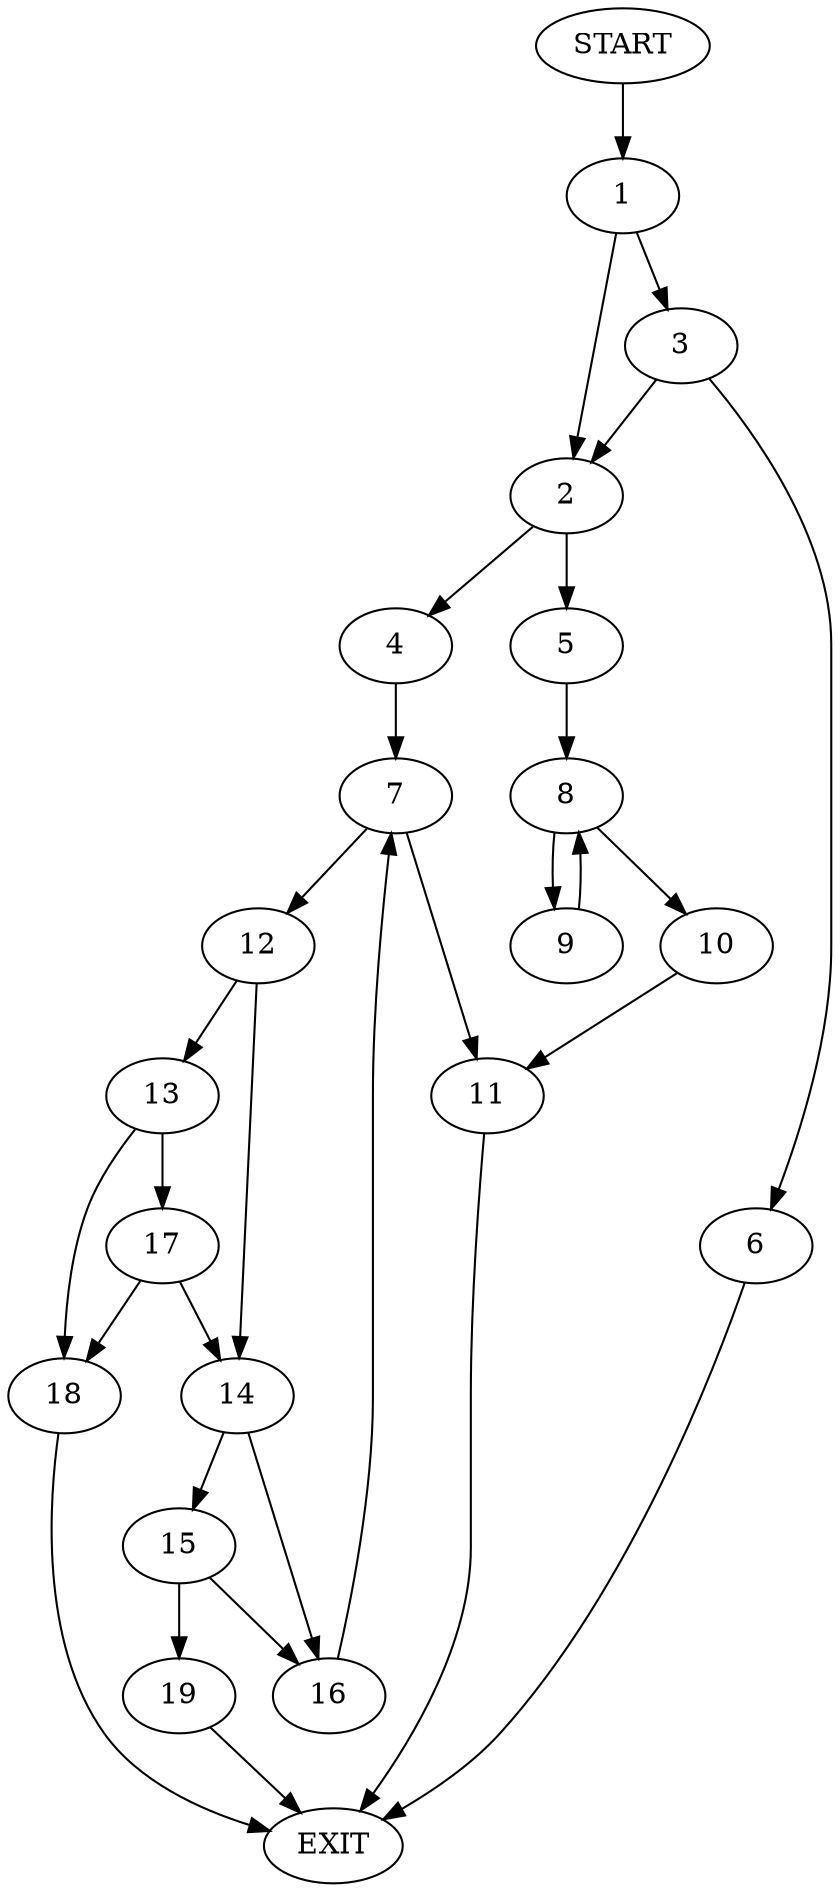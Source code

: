digraph {
0 [label="START"]
20 [label="EXIT"]
0 -> 1
1 -> 2
1 -> 3
2 -> 4
2 -> 5
3 -> 6
3 -> 2
6 -> 20
4 -> 7
5 -> 8
8 -> 9
8 -> 10
10 -> 11
9 -> 8
11 -> 20
7 -> 11
7 -> 12
12 -> 13
12 -> 14
14 -> 15
14 -> 16
13 -> 17
13 -> 18
18 -> 20
17 -> 14
17 -> 18
15 -> 19
15 -> 16
16 -> 7
19 -> 20
}
